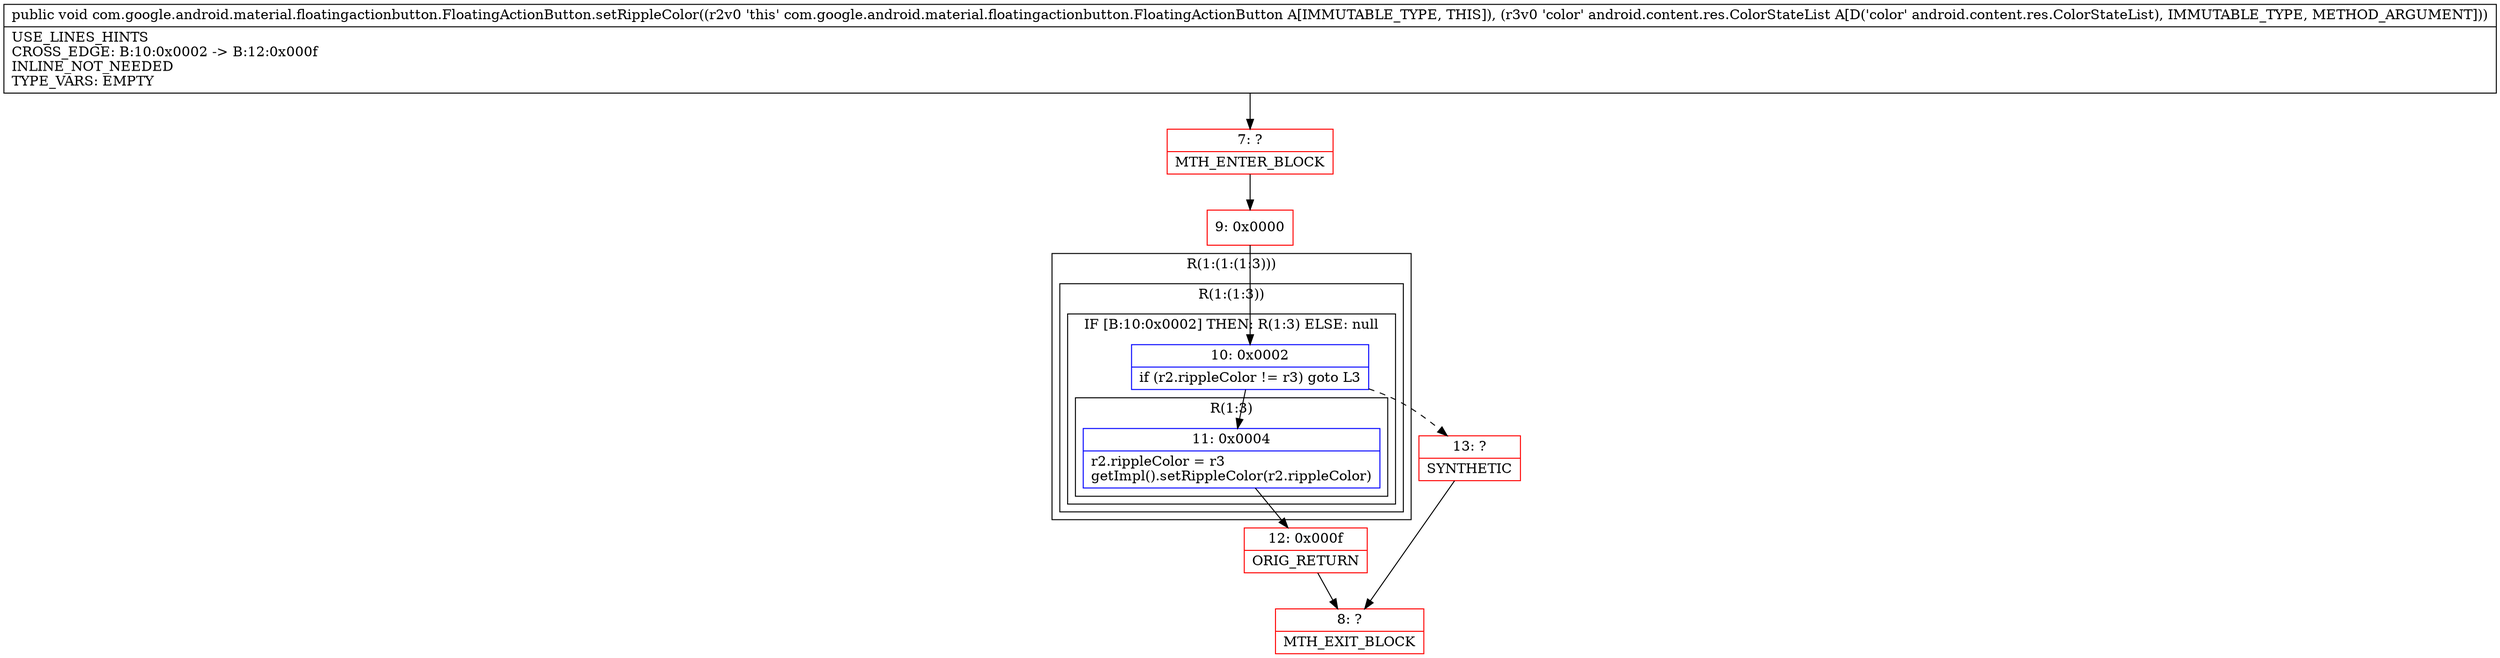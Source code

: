 digraph "CFG forcom.google.android.material.floatingactionbutton.FloatingActionButton.setRippleColor(Landroid\/content\/res\/ColorStateList;)V" {
subgraph cluster_Region_1617570421 {
label = "R(1:(1:(1:3)))";
node [shape=record,color=blue];
subgraph cluster_Region_265367217 {
label = "R(1:(1:3))";
node [shape=record,color=blue];
subgraph cluster_IfRegion_1779844098 {
label = "IF [B:10:0x0002] THEN: R(1:3) ELSE: null";
node [shape=record,color=blue];
Node_10 [shape=record,label="{10\:\ 0x0002|if (r2.rippleColor != r3) goto L3\l}"];
subgraph cluster_Region_1139627527 {
label = "R(1:3)";
node [shape=record,color=blue];
Node_11 [shape=record,label="{11\:\ 0x0004|r2.rippleColor = r3\lgetImpl().setRippleColor(r2.rippleColor)\l}"];
}
}
}
}
Node_7 [shape=record,color=red,label="{7\:\ ?|MTH_ENTER_BLOCK\l}"];
Node_9 [shape=record,color=red,label="{9\:\ 0x0000}"];
Node_12 [shape=record,color=red,label="{12\:\ 0x000f|ORIG_RETURN\l}"];
Node_8 [shape=record,color=red,label="{8\:\ ?|MTH_EXIT_BLOCK\l}"];
Node_13 [shape=record,color=red,label="{13\:\ ?|SYNTHETIC\l}"];
MethodNode[shape=record,label="{public void com.google.android.material.floatingactionbutton.FloatingActionButton.setRippleColor((r2v0 'this' com.google.android.material.floatingactionbutton.FloatingActionButton A[IMMUTABLE_TYPE, THIS]), (r3v0 'color' android.content.res.ColorStateList A[D('color' android.content.res.ColorStateList), IMMUTABLE_TYPE, METHOD_ARGUMENT]))  | USE_LINES_HINTS\lCROSS_EDGE: B:10:0x0002 \-\> B:12:0x000f\lINLINE_NOT_NEEDED\lTYPE_VARS: EMPTY\l}"];
MethodNode -> Node_7;Node_10 -> Node_11;
Node_10 -> Node_13[style=dashed];
Node_11 -> Node_12;
Node_7 -> Node_9;
Node_9 -> Node_10;
Node_12 -> Node_8;
Node_13 -> Node_8;
}

